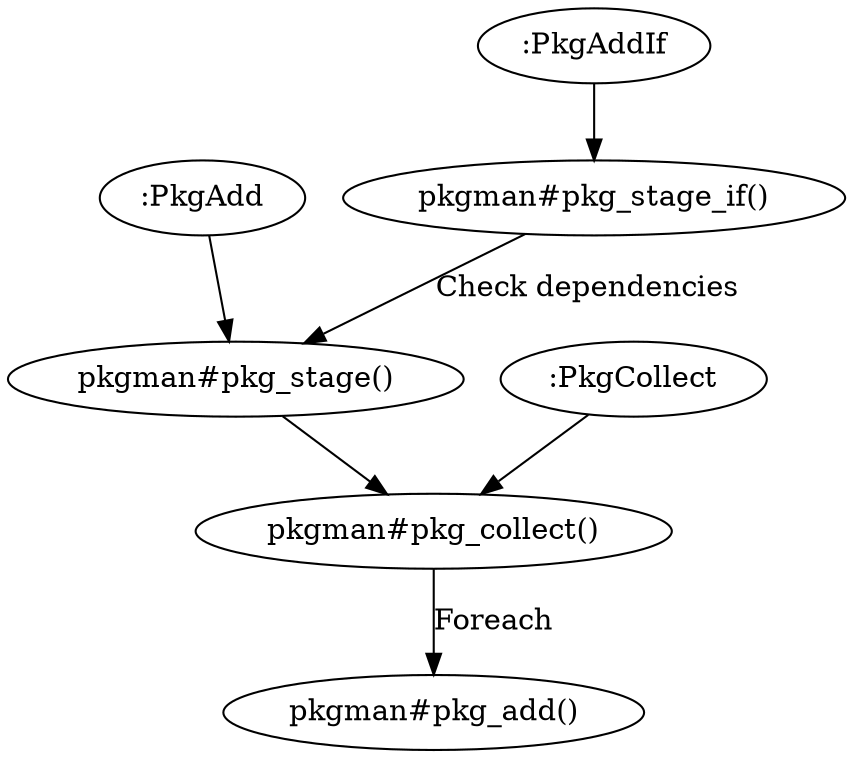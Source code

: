 digraph "_anonymous_0" {
	graph [
		fontsize = "14"
		fontname = "Times-Roman"
		fontcolor = "black"
	]
	node [
		fontsize = "14"
		fontname = "Times-Roman"
		fontcolor = "black"
		shape = "ellipse"
		style = "solid"
	]
	edge [
		fontsize = "14"
		fontname = "Times-Roman"
		fontcolor = "black"
		style = "solid"
	]
	":PkgAdd" [
		fontsize = "14"
		fontname = "Times-Roman"
		fontcolor = "black"
		shape = "ellipse"
		style = "solid"
	]
	":PkgAddIf" [
		fontsize = "14"
		fontname = "Times-Roman"
		fontcolor = "black"
		shape = "ellipse"
		style = "solid"
	]
	":PkgCollect" [
		fontsize = "14"
		fontname = "Times-Roman"
		fontcolor = "black"
		shape = "ellipse"
		style = "solid"
	]
	"pkgman#pkg_stage_if()" [
		fontsize = "14"
		fontname = "Times-Roman"
		fontcolor = "black"
		shape = "ellipse"
		style = "solid"
	]
	"pkgman#pkg_stage()" [
		fontsize = "14"
		fontname = "Times-Roman"
		fontcolor = "black"
		shape = "ellipse"
		style = "solid"
	]
	"pkgman#pkg_collect()" [
		fontsize = "14"
		fontname = "Times-Roman"
		fontcolor = "black"
		shape = "ellipse"
		style = "solid"
	]
	"pkgman#pkg_add()" [
		fontsize = "14"
		fontname = "Times-Roman"
		fontcolor = "black"
		shape = "ellipse"
		style = "solid"
	]
	subgraph "commands" {
		graph [
			fontsize = "14"
			fontname = "Times-Roman"
			fontcolor = "black"
			label = "Commands"
		]
		node [
			fontsize = "14"
			fontname = "Times-Roman"
			fontcolor = "black"
			shape = "ellipse"
			style = "solid"
		]
		edge [
			fontsize = "14"
			fontname = "Times-Roman"
			fontcolor = "black"
			style = "solid"
		]
		":PkgAdd"
		":PkgAddIf"
		":PkgCollect"
	}
	subgraph "functions" {
		graph [
			fontsize = "14"
			fontname = "Times-Roman"
			fontcolor = "black"
		]
		node [
			fontsize = "14"
			fontname = "Times-Roman"
			fontcolor = "black"
			shape = "ellipse"
			style = "solid"
		]
		edge [
			fontsize = "14"
			fontname = "Times-Roman"
			fontcolor = "black"
			style = "solid"
		]
		"pkgman#pkg_stage_if()"
	}
	":PkgAdd" -> "pkgman#pkg_stage()" [
		fontsize = "14"
		fontname = "Times-Roman"
		fontcolor = "black"
		style = "solid"
	]
	":PkgAddIf" -> "pkgman#pkg_stage_if()" [
		fontsize = "14"
		fontname = "Times-Roman"
		fontcolor = "black"
		style = "solid"
	]
	":PkgCollect" -> "pkgman#pkg_collect()" [
		fontsize = "14"
		fontname = "Times-Roman"
		fontcolor = "black"
		style = "solid"
	]
	"pkgman#pkg_stage_if()" -> "pkgman#pkg_stage()" [
		fontsize = "14"
		fontname = "Times-Roman"
		fontcolor = "black"
		label = "Check dependencies"
		style = "solid"
	]
	"pkgman#pkg_stage()" -> "pkgman#pkg_collect()" [
		fontsize = "14"
		fontname = "Times-Roman"
		fontcolor = "black"
		style = "solid"
	]
	"pkgman#pkg_collect()" -> "pkgman#pkg_add()" [
		fontsize = "14"
		fontname = "Times-Roman"
		fontcolor = "black"
		label = "Foreach"
		style = "solid"
	]
}
